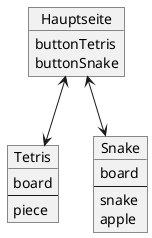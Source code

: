 @startuml
object Hauptseite {
    buttonTetris
    buttonSnake
}
object Tetris {
    board
    --
    piece
}
object Snake {
    board
    --
    snake
    apple
}
Hauptseite <--> Tetris
Hauptseite <--> Snake
@enduml